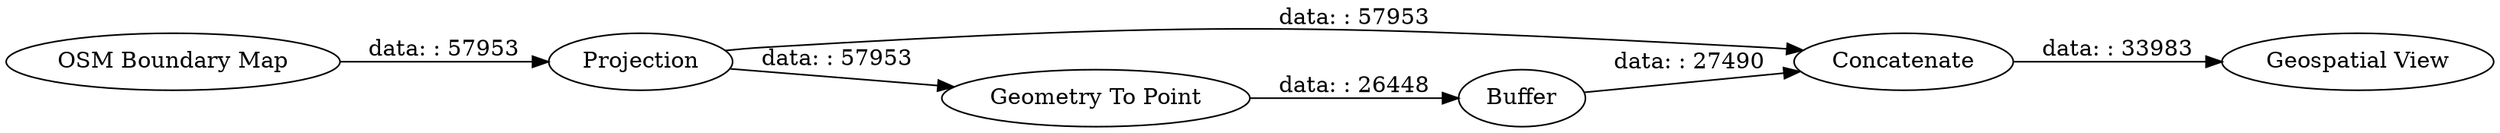 digraph {
	"347083181172919208_238" [label=Projection]
	"347083181172919208_237" [label="Geospatial View"]
	"347083181172919208_243" [label=Concatenate]
	"347083181172919208_246" [label=Buffer]
	"347083181172919208_234" [label="Geometry To Point"]
	"347083181172919208_232" [label="OSM Boundary Map"]
	"347083181172919208_238" -> "347083181172919208_234" [label="data: : 57953"]
	"347083181172919208_234" -> "347083181172919208_246" [label="data: : 26448"]
	"347083181172919208_238" -> "347083181172919208_243" [label="data: : 57953"]
	"347083181172919208_232" -> "347083181172919208_238" [label="data: : 57953"]
	"347083181172919208_246" -> "347083181172919208_243" [label="data: : 27490"]
	"347083181172919208_243" -> "347083181172919208_237" [label="data: : 33983"]
	rankdir=LR
}
